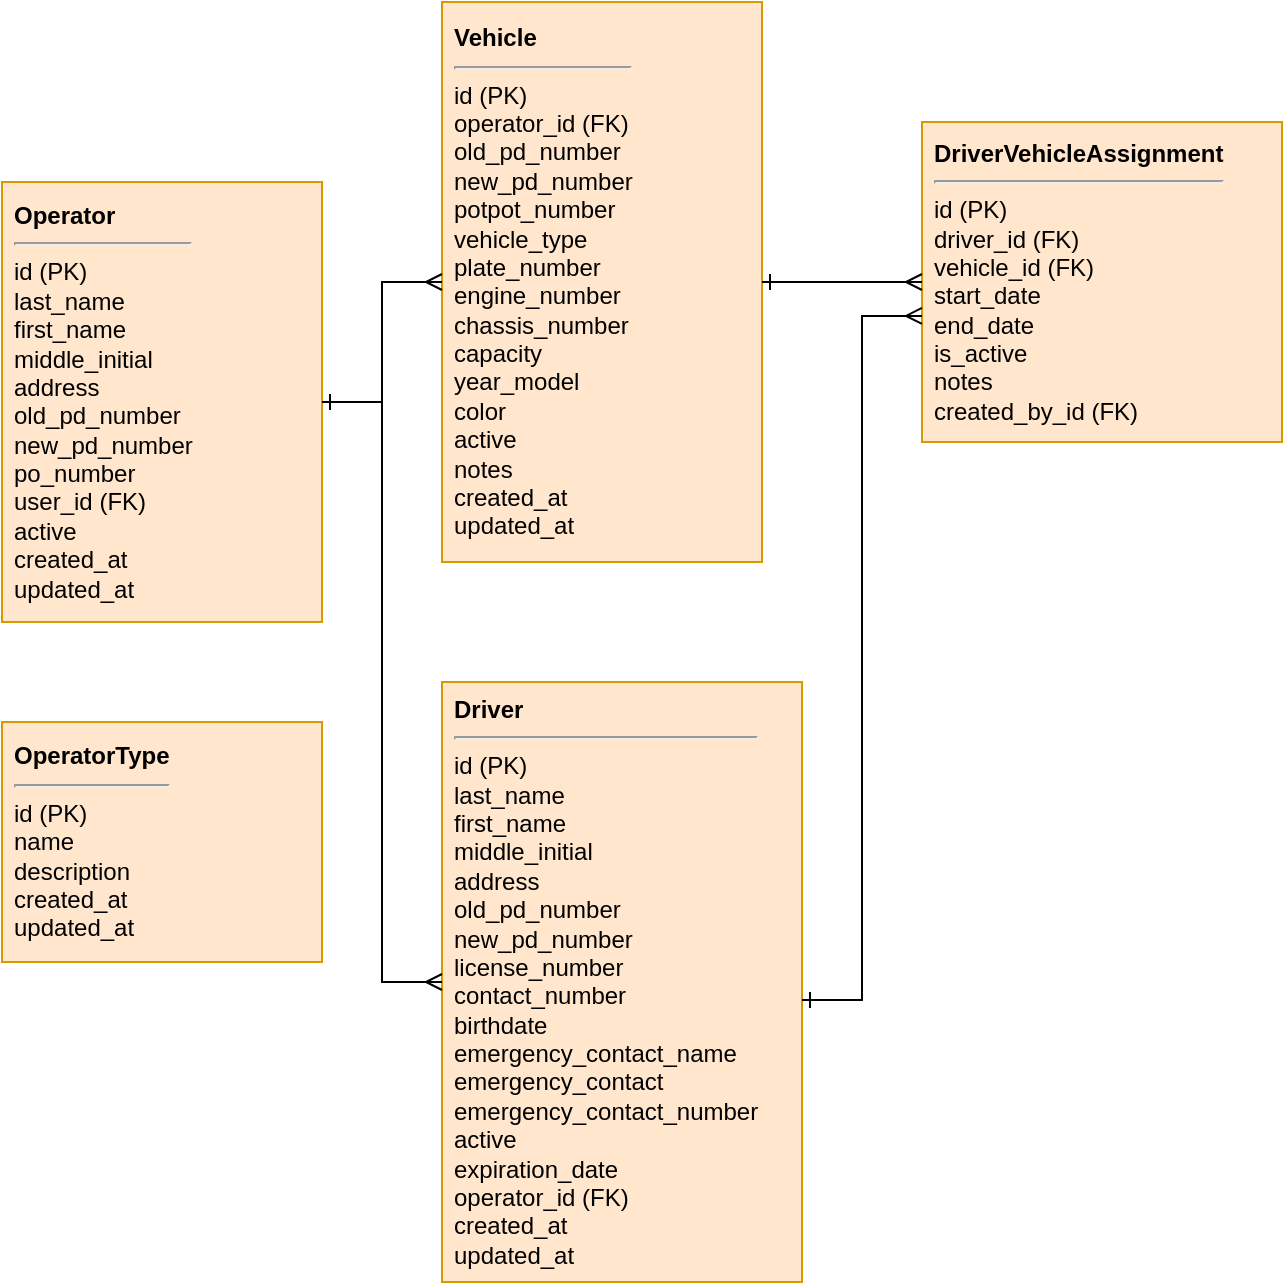 <mxfile>
    <diagram id="C5RBs43oDa-KdzZeNtuy" name="Operator and Vehicle Models">
        <mxGraphModel dx="827" dy="1627" grid="1" gridSize="10" guides="1" tooltips="1" connect="1" arrows="1" fold="1" page="1" pageScale="1" pageWidth="1169" pageHeight="827" math="0" shadow="0">
            <root>
                <mxCell id="WIyWlLk6GJQsqaUBKTNV-0"/>
                <mxCell id="WIyWlLk6GJQsqaUBKTNV-1" parent="WIyWlLk6GJQsqaUBKTNV-0"/>
                <mxCell id="operator_table" value="&lt;b&gt;Operator&lt;/b&gt;&lt;br&gt;&lt;hr&gt;id (PK)&lt;br&gt;last_name&lt;br&gt;first_name&lt;br&gt;middle_initial&lt;br&gt;address&lt;br&gt;old_pd_number&lt;br&gt;new_pd_number&lt;br&gt;po_number&lt;br&gt;user_id (FK)&lt;br&gt;active&lt;br&gt;created_at&lt;br&gt;updated_at" style="rounded=0;whiteSpace=wrap;html=1;fillColor=#ffe6cc;strokeColor=#d79b00;align=left;spacingLeft=4;spacingRight=4;" parent="WIyWlLk6GJQsqaUBKTNV-1" vertex="1">
                    <mxGeometry x="120" y="70" width="160" height="220" as="geometry"/>
                </mxCell>
                <mxCell id="operator_type_table" value="&lt;b&gt;OperatorType&lt;/b&gt;&lt;br&gt;&lt;hr&gt;id (PK)&lt;br&gt;name&lt;br&gt;description&lt;br&gt;created_at&lt;br&gt;updated_at" style="rounded=0;whiteSpace=wrap;html=1;fillColor=#ffe6cc;strokeColor=#d79b00;align=left;spacingLeft=4;spacingRight=4;" parent="WIyWlLk6GJQsqaUBKTNV-1" vertex="1">
                    <mxGeometry x="120" y="340" width="160" height="120" as="geometry"/>
                </mxCell>
                <mxCell id="vehicle_table" value="&lt;b&gt;Vehicle&lt;/b&gt;&lt;br&gt;&lt;hr&gt;id (PK)&lt;br&gt;operator_id (FK)&lt;br&gt;old_pd_number&lt;br&gt;new_pd_number&lt;br&gt;potpot_number&lt;br&gt;vehicle_type&lt;br&gt;plate_number&lt;br&gt;engine_number&lt;br&gt;chassis_number&lt;br&gt;capacity&lt;br&gt;year_model&lt;br&gt;color&lt;br&gt;active&lt;br&gt;notes&lt;br&gt;created_at&lt;br&gt;updated_at" style="rounded=0;whiteSpace=wrap;html=1;fillColor=#ffe6cc;strokeColor=#d79b00;align=left;spacingLeft=4;spacingRight=4;" parent="WIyWlLk6GJQsqaUBKTNV-1" vertex="1">
                    <mxGeometry x="340" y="-20" width="160" height="280" as="geometry"/>
                </mxCell>
                <mxCell id="driver_table" value="&lt;b&gt;Driver&lt;/b&gt;&lt;br&gt;&lt;hr&gt;id (PK)&lt;br&gt;last_name&lt;br&gt;first_name&lt;br&gt;middle_initial&lt;br&gt;address&lt;br&gt;old_pd_number&lt;br&gt;new_pd_number&lt;br&gt;license_number&lt;br&gt;contact_number&lt;br&gt;birthdate&lt;br&gt;emergency_contact_name&lt;br&gt;emergency_contact&lt;br&gt;emergency_contact_number&lt;br&gt;active&lt;br&gt;expiration_date&lt;br&gt;operator_id (FK)&lt;br&gt;created_at&lt;br&gt;updated_at" style="rounded=0;whiteSpace=wrap;html=1;fillColor=#ffe6cc;strokeColor=#d79b00;align=left;spacingLeft=4;spacingRight=4;" parent="WIyWlLk6GJQsqaUBKTNV-1" vertex="1">
                    <mxGeometry x="340" y="320" width="180" height="300" as="geometry"/>
                </mxCell>
                <mxCell id="driver_vehicle_assignment_table" value="&lt;b&gt;DriverVehicleAssignment&lt;/b&gt;&lt;br&gt;&lt;hr&gt;id (PK)&lt;br&gt;driver_id (FK)&lt;br&gt;vehicle_id (FK)&lt;br&gt;start_date&lt;br&gt;end_date&lt;br&gt;is_active&lt;br&gt;notes&lt;br&gt;created_by_id (FK)" style="rounded=0;whiteSpace=wrap;html=1;fillColor=#ffe6cc;strokeColor=#d79b00;align=left;spacingLeft=4;spacingRight=4;" parent="WIyWlLk6GJQsqaUBKTNV-1" vertex="1">
                    <mxGeometry x="580" y="40" width="180" height="160" as="geometry"/>
                </mxCell>
                <mxCell id="operator_to_vehicle" value="" style="edgeStyle=entityRelationEdgeStyle;fontSize=12;html=1;endArrow=ERmany;startArrow=ERone;rounded=0;exitX=1;exitY=0.5;exitDx=0;exitDy=0;entryX=0;entryY=0.5;entryDx=0;entryDy=0;startFill=0;" parent="WIyWlLk6GJQsqaUBKTNV-1" source="operator_table" target="vehicle_table" edge="1">
                    <mxGeometry width="100" height="100" relative="1" as="geometry">
                        <mxPoint x="290" y="190" as="sourcePoint"/>
                        <mxPoint x="390" y="90" as="targetPoint"/>
                    </mxGeometry>
                </mxCell>
                <mxCell id="operator_to_driver" value="" style="edgeStyle=entityRelationEdgeStyle;fontSize=12;html=1;endArrow=ERmany;startArrow=ERone;rounded=0;exitX=1;exitY=0.5;exitDx=0;exitDy=0;entryX=0;entryY=0.5;entryDx=0;entryDy=0;startFill=0;" parent="WIyWlLk6GJQsqaUBKTNV-1" source="operator_table" target="driver_table" edge="1">
                    <mxGeometry width="100" height="100" relative="1" as="geometry">
                        <mxPoint x="290" y="190" as="sourcePoint"/>
                        <mxPoint x="390" y="90" as="targetPoint"/>
                    </mxGeometry>
                </mxCell>
                <mxCell id="driver_to_assignment" value="" style="edgeStyle=entityRelationEdgeStyle;fontSize=12;html=1;endArrow=ERmany;startArrow=ERone;rounded=0;exitX=1;exitY=0.53;exitDx=0;exitDy=0;startFill=0;exitPerimeter=0;entryX=0;entryY=0.606;entryDx=0;entryDy=0;entryPerimeter=0;" parent="WIyWlLk6GJQsqaUBKTNV-1" source="driver_table" target="driver_vehicle_assignment_table" edge="1">
                    <mxGeometry width="100" height="100" relative="1" as="geometry">
                        <mxPoint x="290" y="190" as="sourcePoint"/>
                        <mxPoint x="680" y="290" as="targetPoint"/>
                        <Array as="points">
                            <mxPoint x="690" y="570"/>
                            <mxPoint x="690" y="380"/>
                            <mxPoint x="580" y="180"/>
                            <mxPoint x="670" y="310"/>
                            <mxPoint x="680" y="250"/>
                            <mxPoint x="680" y="290"/>
                        </Array>
                    </mxGeometry>
                </mxCell>
                <mxCell id="vehicle_to_assignment" value="" style="edgeStyle=entityRelationEdgeStyle;fontSize=12;html=1;endArrow=ERmany;startArrow=ERone;rounded=0;exitX=1;exitY=0.5;exitDx=0;exitDy=0;entryX=0;entryY=0.5;entryDx=0;entryDy=0;startFill=0;" parent="WIyWlLk6GJQsqaUBKTNV-1" source="vehicle_table" target="driver_vehicle_assignment_table" edge="1">
                    <mxGeometry width="100" height="100" relative="1" as="geometry">
                        <mxPoint x="290" y="190" as="sourcePoint"/>
                        <mxPoint x="390" y="90" as="targetPoint"/>
                    </mxGeometry>
                </mxCell>
            </root>
        </mxGraphModel>
    </diagram>
</mxfile>